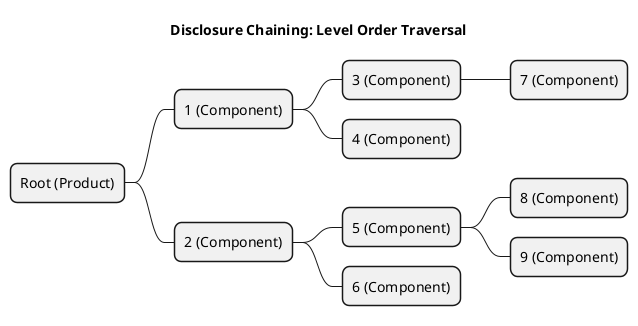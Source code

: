 @startmindmap
title Disclosure Chaining: Level Order Traversal

skinparam roundCorner 15
* Root (Product)
	* 1 (Component)
		* 3 (Component)
			* 7 (Component)
		* 4 (Component)
	* 2 (Component)
		* 5 (Component)
			* 8 (Component)
			* 9 (Component)
		* 6 (Component)
@endmindmap
